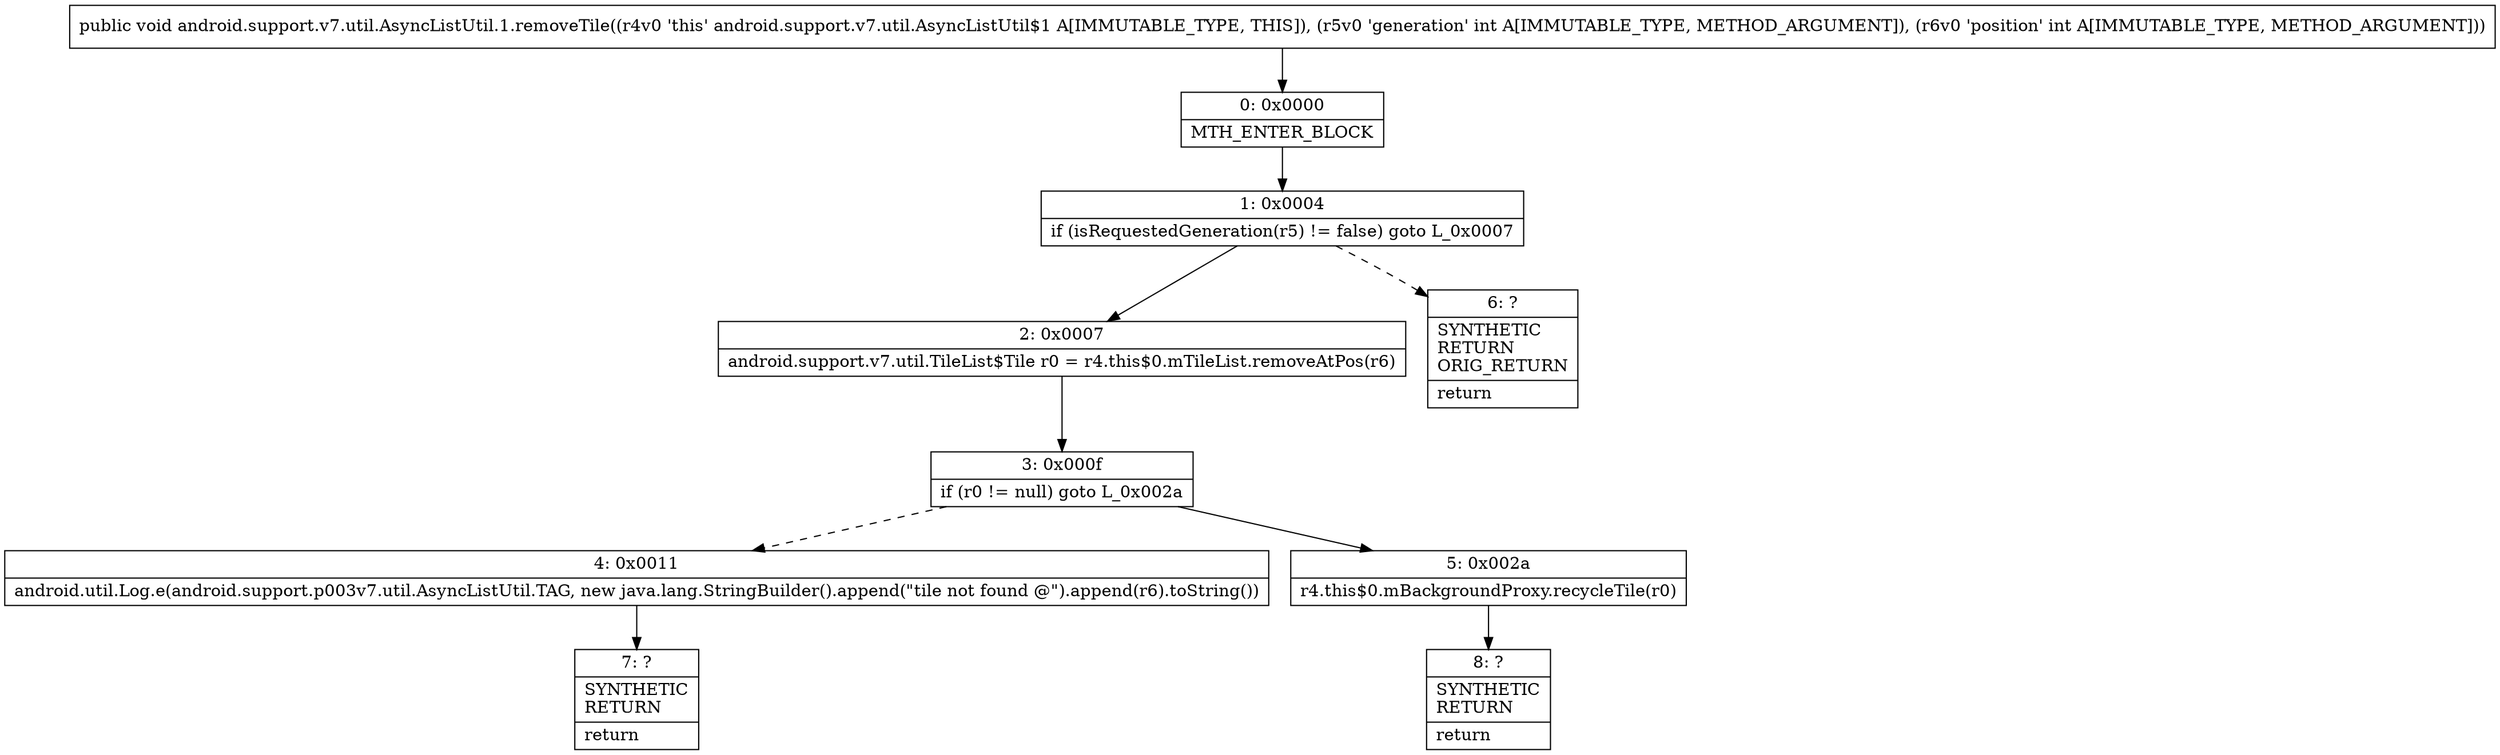 digraph "CFG forandroid.support.v7.util.AsyncListUtil.1.removeTile(II)V" {
Node_0 [shape=record,label="{0\:\ 0x0000|MTH_ENTER_BLOCK\l}"];
Node_1 [shape=record,label="{1\:\ 0x0004|if (isRequestedGeneration(r5) != false) goto L_0x0007\l}"];
Node_2 [shape=record,label="{2\:\ 0x0007|android.support.v7.util.TileList$Tile r0 = r4.this$0.mTileList.removeAtPos(r6)\l}"];
Node_3 [shape=record,label="{3\:\ 0x000f|if (r0 != null) goto L_0x002a\l}"];
Node_4 [shape=record,label="{4\:\ 0x0011|android.util.Log.e(android.support.p003v7.util.AsyncListUtil.TAG, new java.lang.StringBuilder().append(\"tile not found @\").append(r6).toString())\l}"];
Node_5 [shape=record,label="{5\:\ 0x002a|r4.this$0.mBackgroundProxy.recycleTile(r0)\l}"];
Node_6 [shape=record,label="{6\:\ ?|SYNTHETIC\lRETURN\lORIG_RETURN\l|return\l}"];
Node_7 [shape=record,label="{7\:\ ?|SYNTHETIC\lRETURN\l|return\l}"];
Node_8 [shape=record,label="{8\:\ ?|SYNTHETIC\lRETURN\l|return\l}"];
MethodNode[shape=record,label="{public void android.support.v7.util.AsyncListUtil.1.removeTile((r4v0 'this' android.support.v7.util.AsyncListUtil$1 A[IMMUTABLE_TYPE, THIS]), (r5v0 'generation' int A[IMMUTABLE_TYPE, METHOD_ARGUMENT]), (r6v0 'position' int A[IMMUTABLE_TYPE, METHOD_ARGUMENT])) }"];
MethodNode -> Node_0;
Node_0 -> Node_1;
Node_1 -> Node_2;
Node_1 -> Node_6[style=dashed];
Node_2 -> Node_3;
Node_3 -> Node_4[style=dashed];
Node_3 -> Node_5;
Node_4 -> Node_7;
Node_5 -> Node_8;
}

